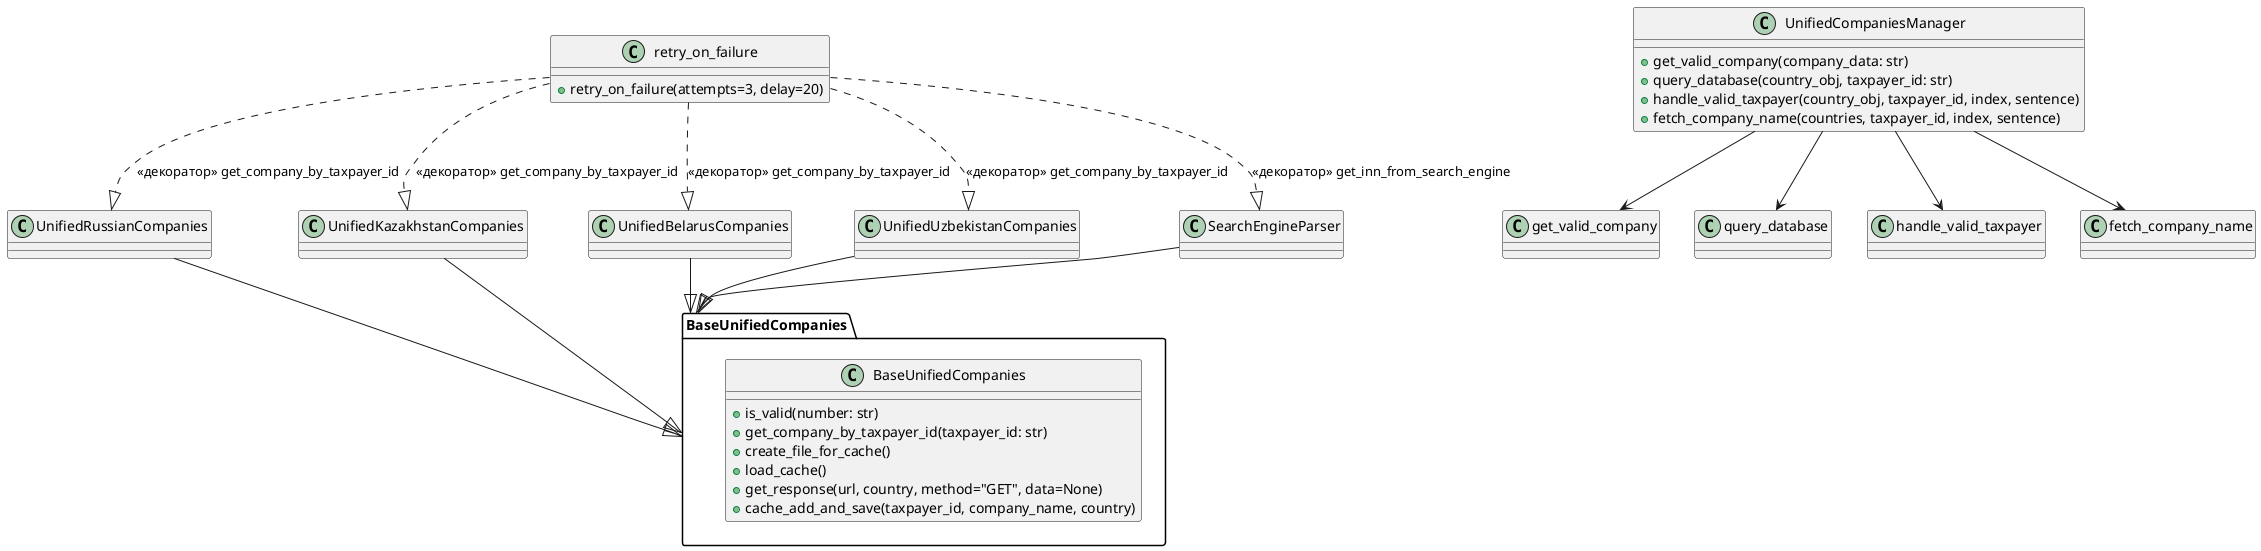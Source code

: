 @startuml

package BaseUnifiedCompanies {
    class BaseUnifiedCompanies {
        + is_valid(number: str)
        + get_company_by_taxpayer_id(taxpayer_id: str)
        + create_file_for_cache()
        + load_cache()
        + get_response(url, country, method="GET", data=None)
        + cache_add_and_save(taxpayer_id, company_name, country)
    }
}

class UnifiedRussianCompanies
class UnifiedKazakhstanCompanies
class UnifiedBelarusCompanies
class UnifiedUzbekistanCompanies
class SearchEngineParser
class UnifiedCompaniesManager {
    + get_valid_company(company_data: str)
    + query_database(country_obj, taxpayer_id: str)
    + handle_valid_taxpayer(country_obj, taxpayer_id, index, sentence)
    + fetch_company_name(countries, taxpayer_id, index, sentence)
}
class retry_on_failure {
    + retry_on_failure(attempts=3, delay=20)
}

' Наследование
UnifiedRussianCompanies --|> BaseUnifiedCompanies
UnifiedKazakhstanCompanies --|> BaseUnifiedCompanies
UnifiedBelarusCompanies --|> BaseUnifiedCompanies
UnifiedUzbekistanCompanies --|> BaseUnifiedCompanies
SearchEngineParser --|> BaseUnifiedCompanies

' Методы UnifiedCompaniesManager
UnifiedCompaniesManager --> get_valid_company
UnifiedCompaniesManager --> query_database
UnifiedCompaniesManager --> handle_valid_taxpayer
UnifiedCompaniesManager --> fetch_company_name

' Декораторы
retry_on_failure ..|> UnifiedRussianCompanies : <<декоратор>> get_company_by_taxpayer_id
retry_on_failure ..|> UnifiedKazakhstanCompanies : <<декоратор>> get_company_by_taxpayer_id
retry_on_failure ..|> UnifiedBelarusCompanies : <<декоратор>> get_company_by_taxpayer_id
retry_on_failure ..|> UnifiedUzbekistanCompanies : <<декоратор>> get_company_by_taxpayer_id
retry_on_failure ..|> SearchEngineParser : <<декоратор>> get_inn_from_search_engine

@enduml


@startuml
package "unified_companies_py" {
    class BaseUnifiedCompanies {
        <<abstract>>
        -table_name: str
        -conn: sqlite3.Connection
        -cur: sqlite3.Cursor
        +is_valid(number: str) : bool
        +get_company_by_taxpayer_id(taxpayer_id: str) : str
        +create_file_for_cache() : str
        +load_cache() : sqlite3.Cursor
        +get_response(url, country, method, data) : Response
        +cache_add_and_save(taxpayer_id: str, company_name: str, country: str) : None
    }
    class UnifiedCompaniesManager {
        -unified_companies: list
        +get_valid_company(company_data: str) : Generator
        +query_database(country_obj, taxpayer_id: str) : tuple
        +handle_valid_taxpayer(...) : tuple
        +fetch_company_name(...) : Generator
    }
    class UnifiedRussianCompanies {
        +is_valid(taxpayer_id: str) : bool
        +get_company_by_taxpayer_id(taxpayer_id: str) : str
        +calc_company_check_digit(taxpayer_id: str) : str
        +calc_personal_check_digits(taxpayer_id: str) : str
        +validate(taxpayer_id: str) : str
    }
    class UnifiedKazakhstanCompanies {
        +is_valid(taxpayer_id: str) : bool
        +get_company_by_taxpayer_id(taxpayer_id: str) : str
        +multiply(weights: list, number: str) : int
    }
    class UnifiedBelarusCompanies {
        +is_valid(taxpayer_id: str) : bool
        +get_company_by_taxpayer_id(taxpayer_id: str) : str
    }
    class UnifiedUzbekistanCompanies {
        +is_valid(taxpayer_id: str) : bool
        +get_company_by_taxpayer_id(taxpayer_id: str) : str
    }
    class SearchEngineParser {
        -country: list
        -manager: callable
        +get_inn_from_site(...) : None
        +get_code_error(...) : None
        +parse_xml(...) : None
        +get_inn_from_search_engine(value: str) : dict
        +get_taxpayer_id(value: str) : Tuple[dict, str, bool]
    }
    BaseUnifiedCompanies <|-- UnifiedRussianCompanies
    BaseUnifiedCompanies <|-- UnifiedKazakhstanCompanies
    BaseUnifiedCompanies <|-- UnifiedBelarusCompanies
    BaseUnifiedCompanies <|-- UnifiedUzbekistanCompanies
    BaseUnifiedCompanies <|-- SearchEngineParser
}
@enduml